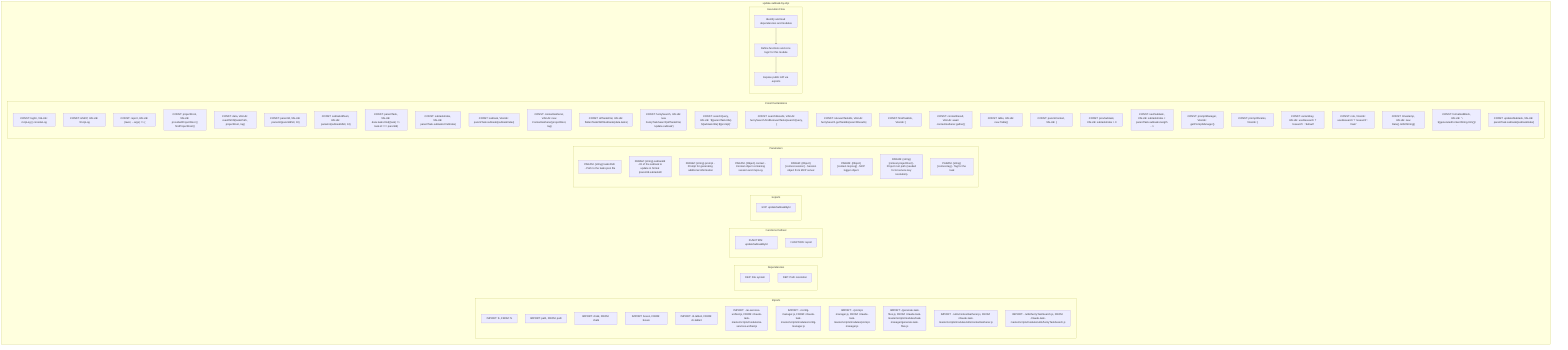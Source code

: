 flowchart TB
    subgraph Imports["Imports"]
        I1["IMPORT: fs, FROM: fs"]
        I2["IMPORT: path, FROM: path"]
        I3["IMPORT: chalk, FROM: chalk"]
        I4["IMPORT: boxen, FROM: boxen"]
        I5["IMPORT: cli-table3, FROM: cli-table3"]
        I6["IMPORT: ../ai-services-unified.js, FROM: /claude-task-master/scripts/modules/ai-services-unified.js"]
        I7["IMPORT: ../config-manager.js, FROM: /claude-task-master/scripts/modules/config-manager.js"]
        I8["IMPORT: ../prompt-manager.js, FROM: /claude-task-master/scripts/modules/prompt-manager.js"]
        I9["IMPORT: ./generate-task-files.js, FROM: /claude-task-master/scripts/modules/task-manager/generate-task-files.js"]
        I10["IMPORT: ../utils/contextGatherer.js, FROM: /claude-task-master/scripts/modules/utils/contextGatherer.js"]
        I11["IMPORT: ../utils/fuzzyTaskSearch.js, FROM: /claude-task-master/scripts/modules/utils/fuzzyTaskSearch.js"]
    end
    subgraph Dependencies["Dependencies"]
        D1["DEP: File system"]
        D2["DEP: Path resolution"]
    end
    subgraph FunctionsDefined["Functions Defined"]
        FU1["FUNCTION: updateSubtaskById"]
        FU2["FUNCTION: report"]
    end
    subgraph Exports["Exports"]
        E1["EXP: updateSubtaskById"]
    end
    subgraph Parameters["Parameters"]
        P1["PARAM: {string} tasksPath - Path to the tasks.json file"]
        P2["PARAM: {string} subtaskId - ID of the subtask to update in format \"parentId.subtaskId\""]
        P3["PARAM: {string} prompt - Prompt for generating additional information"]
        P4["PARAM: {Object} context - Context object containing session and mcpLog."]
        P5["PARAM: {Object} [context.session] - Session object from MCP server."]
        P6["PARAM: {Object} [context.mcpLog] - MCP logger object."]
        P7["PARAM: {string} [context.projectRoot] - Project root path (needed for AI service key resolution)."]
        P8["PARAM: {string} [context.tag] - Tag for the task"]
    end
    subgraph Constants["Const Declarations"]
        C1["CONST: logFn, VALUE: mcpLog || consoleLog"]
        C2["CONST: isMCP, VALUE: !!mcpLog"]
        C3["CONST: report, VALUE: (level, ...args) => {"]
        C4["CONST: projectRoot, VALUE: providedProjectRoot || findProjectRoot()"]
        C5["CONST: data, VALUE: readJSON(tasksPath, projectRoot, tag)"]
        C6["CONST: parentId, VALUE: parseInt(parentIdStr, 10)"]
        C7["CONST: subtaskIdNum, VALUE: parseInt(subtaskIdStr, 10)"]
        C8["CONST: parentTask, VALUE: data.tasks.find((task) => task.id === parentId)"]
        C9["CONST: subtaskIndex, VALUE: parentTask.subtasks.findIndex("]
        C10["CONST: subtask, VALUE: parentTask.subtasks[subtaskIndex]"]
        C11["CONST: contextGatherer, VALUE: new ContextGatherer(projectRoot, tag)"]
        C12["CONST: allTasksFlat, VALUE: flattenTasksWithSubtasks(data.tasks)"]
        C13["CONST: fuzzySearch, VALUE: new FuzzyTaskSearch(allTasksFlat, 'update-subtask')"]
        C14["CONST: searchQuery, VALUE: `${parentTask.title} ${subtask.title} ${prompt}`"]
        C15["CONST: searchResults, VALUE: fuzzySearch.findRelevantTasks(searchQuery, {"]
        C16["CONST: relevantTaskIds, VALUE: fuzzySearch.getTaskIds(searchResults)"]
        C17["CONST: finalTaskIds, VALUE: ["]
        C18["CONST: contextResult, VALUE: await contextGatherer.gather({"]
        C19["CONST: table, VALUE: new Table({"]
        C20["CONST: parentContext, VALUE: {"]
        C21["CONST: prevSubtask, VALUE: subtaskIndex > 0"]
        C22["CONST: nextSubtask, VALUE: subtaskIndex < parentTask.subtasks.length - 1"]
        C23["CONST: promptManager, VALUE: getPromptManager()"]
        C24["CONST: promptParams, VALUE: {"]
        C25["CONST: variantKey, VALUE: useResearch ? 'research' : 'default'"]
        C26["CONST: role, VALUE: useResearch ? 'research' : 'main'"]
        C27["CONST: timestamp, VALUE: new Date().toISOString()"]
        C28["CONST: formattedBlock, VALUE: `<info added on ${timestamp}>\\n${generatedContentString.trim()}\\n</info added on ${timestamp}>`"]
        C29["CONST: updatedSubtask, VALUE: parentTask.subtasks[subtaskIndex]"]
    end
    subgraph ExecutionFlow["Execution Flow"]
        FL1["Identify and load dependencies and modules"]
        FL2["Define functions and core logic for this module"]
        FL3["Expose public API via exports"]
    end
    subgraph FileName["update-subtask-by-id.js"]
        Imports
        Dependencies
        FunctionsDefined
        Exports
        Parameters
        Constants
        ExecutionFlow
    end
    FL1 --> FL2
    FL2 --> FL3